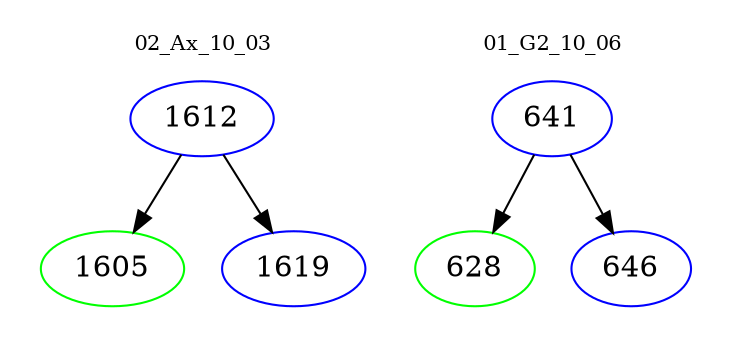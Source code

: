 digraph{
subgraph cluster_0 {
color = white
label = "02_Ax_10_03";
fontsize=10;
T0_1612 [label="1612", color="blue"]
T0_1612 -> T0_1605 [color="black"]
T0_1605 [label="1605", color="green"]
T0_1612 -> T0_1619 [color="black"]
T0_1619 [label="1619", color="blue"]
}
subgraph cluster_1 {
color = white
label = "01_G2_10_06";
fontsize=10;
T1_641 [label="641", color="blue"]
T1_641 -> T1_628 [color="black"]
T1_628 [label="628", color="green"]
T1_641 -> T1_646 [color="black"]
T1_646 [label="646", color="blue"]
}
}

